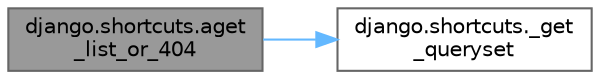 digraph "django.shortcuts.aget_list_or_404"
{
 // LATEX_PDF_SIZE
  bgcolor="transparent";
  edge [fontname=Helvetica,fontsize=10,labelfontname=Helvetica,labelfontsize=10];
  node [fontname=Helvetica,fontsize=10,shape=box,height=0.2,width=0.4];
  rankdir="LR";
  Node1 [id="Node000001",label="django.shortcuts.aget\l_list_or_404",height=0.2,width=0.4,color="gray40", fillcolor="grey60", style="filled", fontcolor="black",tooltip=" "];
  Node1 -> Node2 [id="edge1_Node000001_Node000002",color="steelblue1",style="solid",tooltip=" "];
  Node2 [id="Node000002",label="django.shortcuts._get\l_queryset",height=0.2,width=0.4,color="grey40", fillcolor="white", style="filled",URL="$namespacedjango_1_1shortcuts.html#a831702cf1cdfab55605c39c6c5a1e0f9",tooltip=" "];
}
